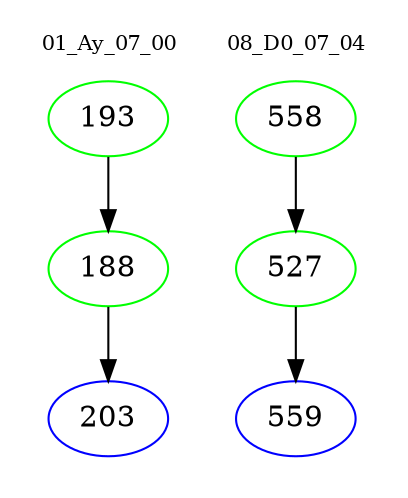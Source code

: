 digraph{
subgraph cluster_0 {
color = white
label = "01_Ay_07_00";
fontsize=10;
T0_193 [label="193", color="green"]
T0_193 -> T0_188 [color="black"]
T0_188 [label="188", color="green"]
T0_188 -> T0_203 [color="black"]
T0_203 [label="203", color="blue"]
}
subgraph cluster_1 {
color = white
label = "08_D0_07_04";
fontsize=10;
T1_558 [label="558", color="green"]
T1_558 -> T1_527 [color="black"]
T1_527 [label="527", color="green"]
T1_527 -> T1_559 [color="black"]
T1_559 [label="559", color="blue"]
}
}
